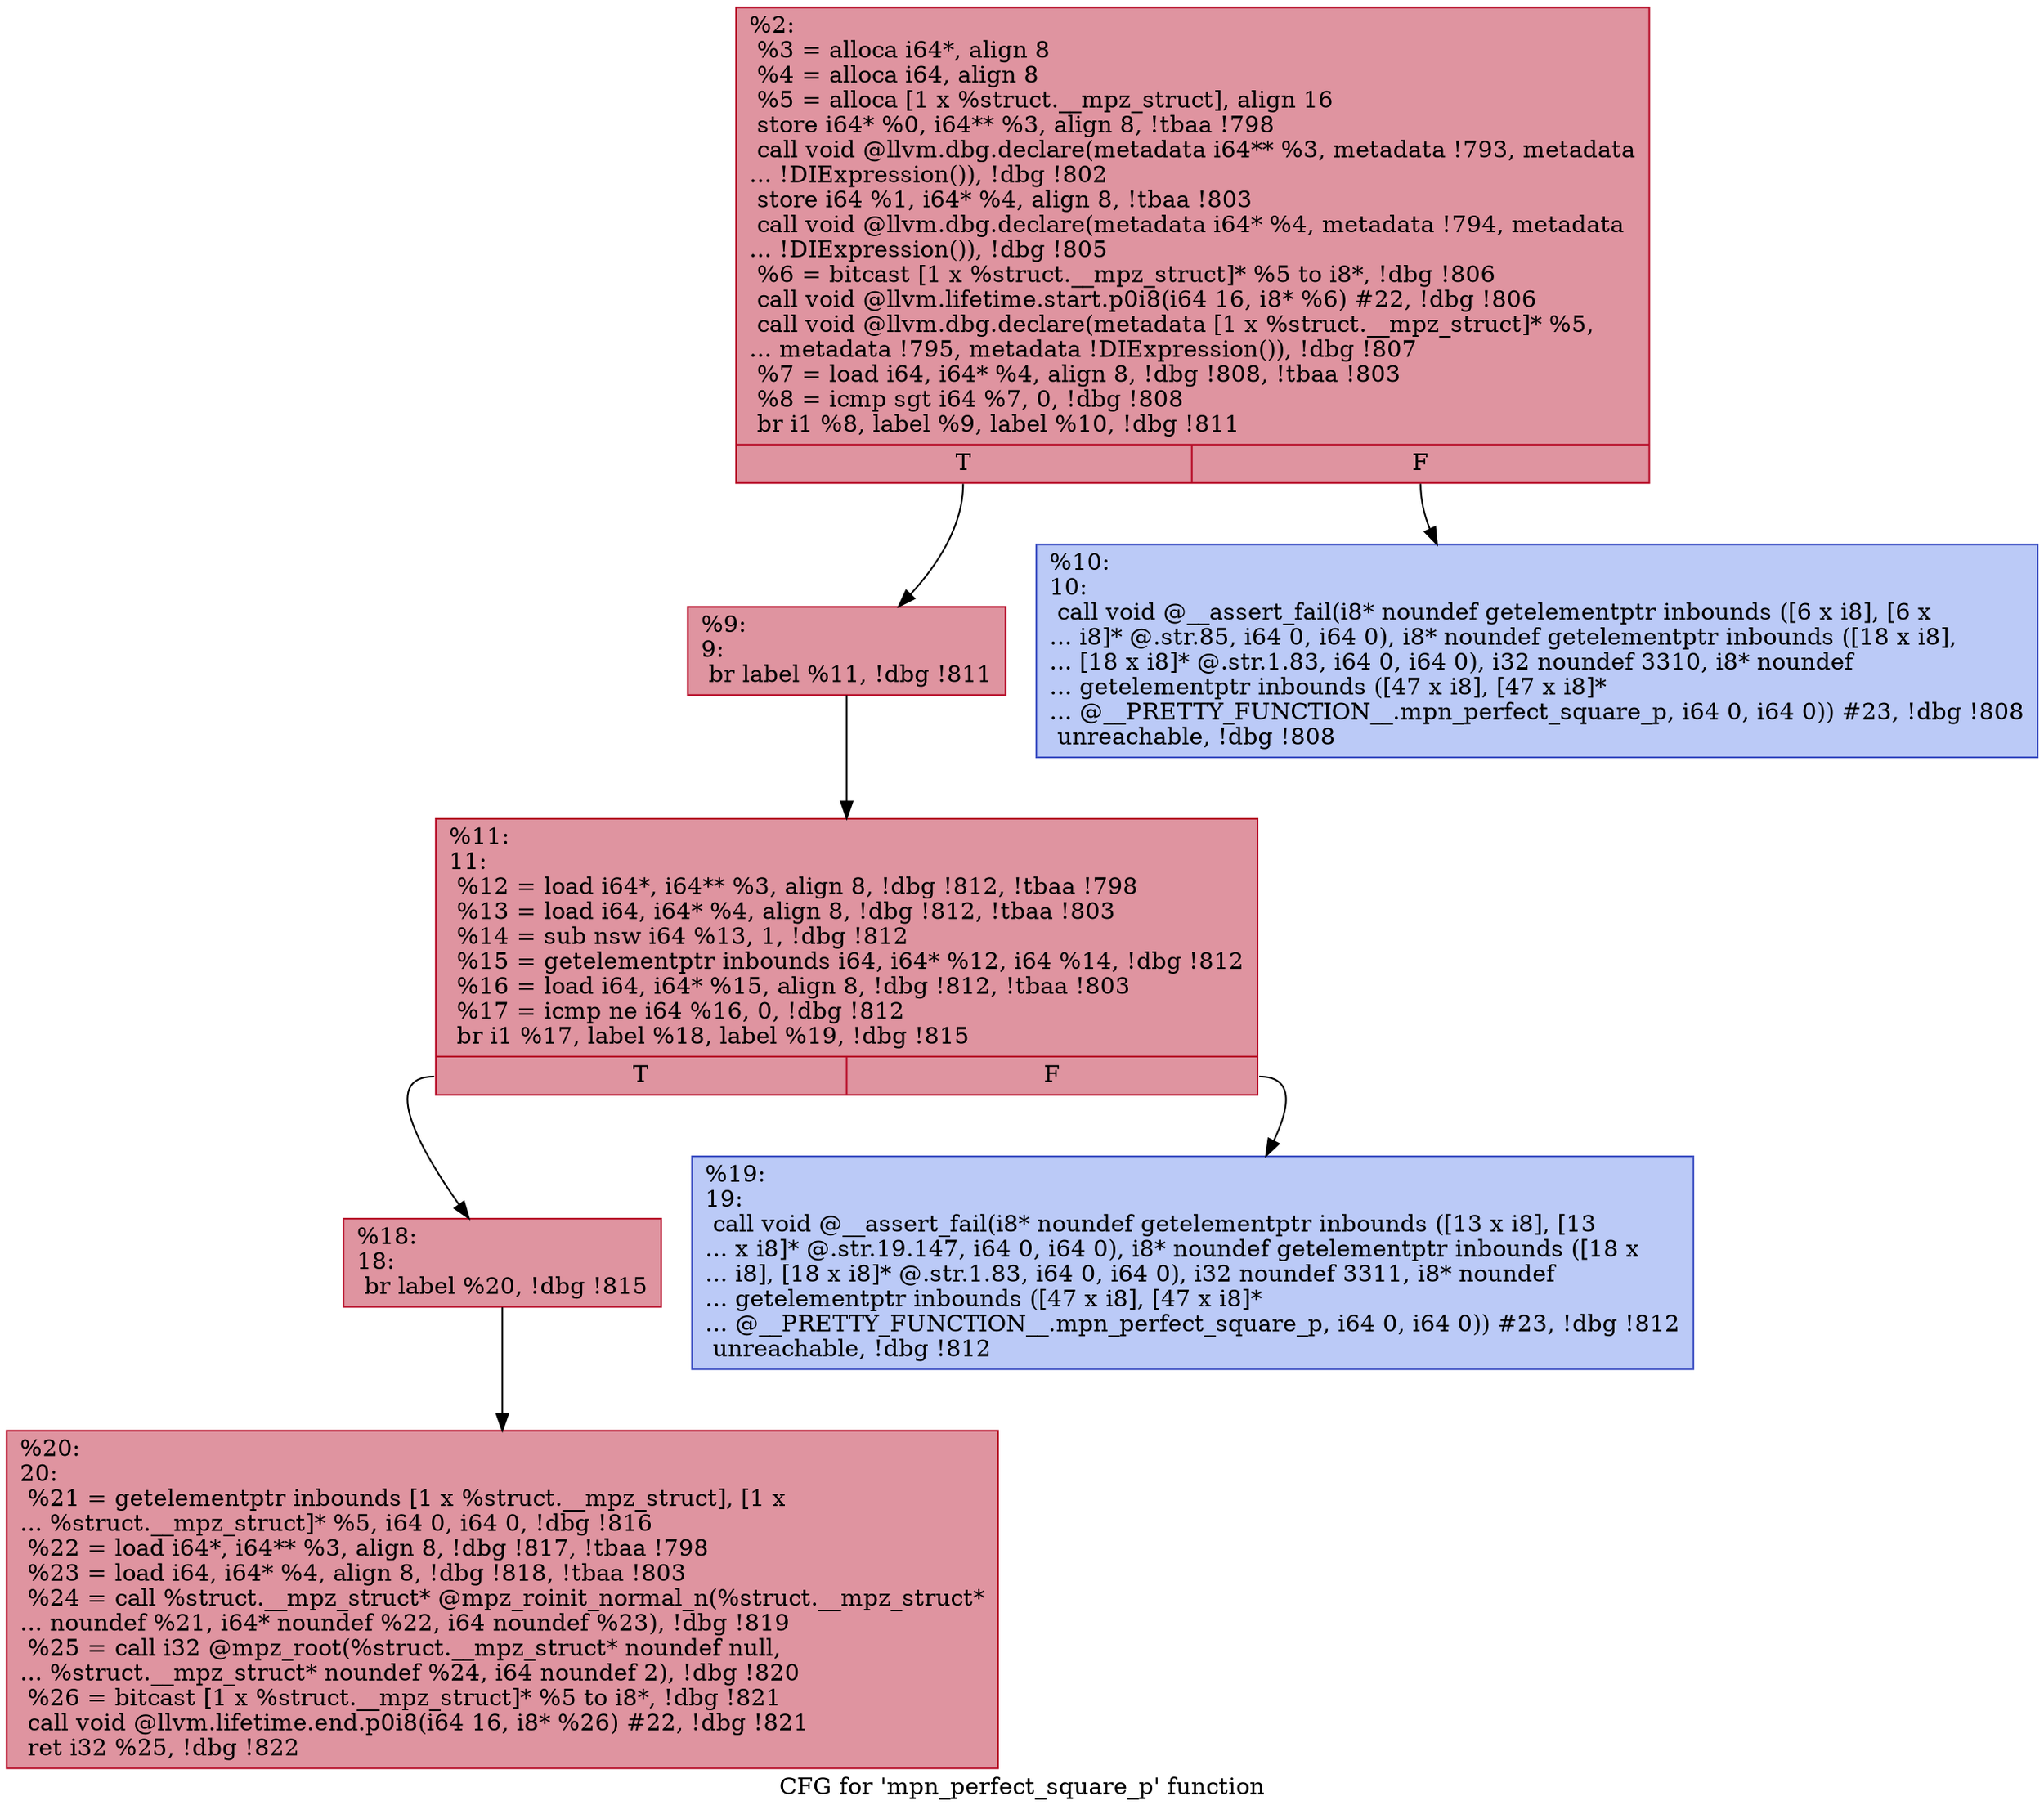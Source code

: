 digraph "CFG for 'mpn_perfect_square_p' function" {
	label="CFG for 'mpn_perfect_square_p' function";

	Node0x281cac0 [shape=record,color="#b70d28ff", style=filled, fillcolor="#b70d2870",label="{%2:\l  %3 = alloca i64*, align 8\l  %4 = alloca i64, align 8\l  %5 = alloca [1 x %struct.__mpz_struct], align 16\l  store i64* %0, i64** %3, align 8, !tbaa !798\l  call void @llvm.dbg.declare(metadata i64** %3, metadata !793, metadata\l... !DIExpression()), !dbg !802\l  store i64 %1, i64* %4, align 8, !tbaa !803\l  call void @llvm.dbg.declare(metadata i64* %4, metadata !794, metadata\l... !DIExpression()), !dbg !805\l  %6 = bitcast [1 x %struct.__mpz_struct]* %5 to i8*, !dbg !806\l  call void @llvm.lifetime.start.p0i8(i64 16, i8* %6) #22, !dbg !806\l  call void @llvm.dbg.declare(metadata [1 x %struct.__mpz_struct]* %5,\l... metadata !795, metadata !DIExpression()), !dbg !807\l  %7 = load i64, i64* %4, align 8, !dbg !808, !tbaa !803\l  %8 = icmp sgt i64 %7, 0, !dbg !808\l  br i1 %8, label %9, label %10, !dbg !811\l|{<s0>T|<s1>F}}"];
	Node0x281cac0:s0 -> Node0x281dc00;
	Node0x281cac0:s1 -> Node0x281dc50;
	Node0x281dc00 [shape=record,color="#b70d28ff", style=filled, fillcolor="#b70d2870",label="{%9:\l9:                                                \l  br label %11, !dbg !811\l}"];
	Node0x281dc00 -> Node0x281dca0;
	Node0x281dc50 [shape=record,color="#3d50c3ff", style=filled, fillcolor="#6687ed70",label="{%10:\l10:                                               \l  call void @__assert_fail(i8* noundef getelementptr inbounds ([6 x i8], [6 x\l... i8]* @.str.85, i64 0, i64 0), i8* noundef getelementptr inbounds ([18 x i8],\l... [18 x i8]* @.str.1.83, i64 0, i64 0), i32 noundef 3310, i8* noundef\l... getelementptr inbounds ([47 x i8], [47 x i8]*\l... @__PRETTY_FUNCTION__.mpn_perfect_square_p, i64 0, i64 0)) #23, !dbg !808\l  unreachable, !dbg !808\l}"];
	Node0x281dca0 [shape=record,color="#b70d28ff", style=filled, fillcolor="#b70d2870",label="{%11:\l11:                                               \l  %12 = load i64*, i64** %3, align 8, !dbg !812, !tbaa !798\l  %13 = load i64, i64* %4, align 8, !dbg !812, !tbaa !803\l  %14 = sub nsw i64 %13, 1, !dbg !812\l  %15 = getelementptr inbounds i64, i64* %12, i64 %14, !dbg !812\l  %16 = load i64, i64* %15, align 8, !dbg !812, !tbaa !803\l  %17 = icmp ne i64 %16, 0, !dbg !812\l  br i1 %17, label %18, label %19, !dbg !815\l|{<s0>T|<s1>F}}"];
	Node0x281dca0:s0 -> Node0x281dcf0;
	Node0x281dca0:s1 -> Node0x281dd40;
	Node0x281dcf0 [shape=record,color="#b70d28ff", style=filled, fillcolor="#b70d2870",label="{%18:\l18:                                               \l  br label %20, !dbg !815\l}"];
	Node0x281dcf0 -> Node0x281dd90;
	Node0x281dd40 [shape=record,color="#3d50c3ff", style=filled, fillcolor="#6687ed70",label="{%19:\l19:                                               \l  call void @__assert_fail(i8* noundef getelementptr inbounds ([13 x i8], [13\l... x i8]* @.str.19.147, i64 0, i64 0), i8* noundef getelementptr inbounds ([18 x\l... i8], [18 x i8]* @.str.1.83, i64 0, i64 0), i32 noundef 3311, i8* noundef\l... getelementptr inbounds ([47 x i8], [47 x i8]*\l... @__PRETTY_FUNCTION__.mpn_perfect_square_p, i64 0, i64 0)) #23, !dbg !812\l  unreachable, !dbg !812\l}"];
	Node0x281dd90 [shape=record,color="#b70d28ff", style=filled, fillcolor="#b70d2870",label="{%20:\l20:                                               \l  %21 = getelementptr inbounds [1 x %struct.__mpz_struct], [1 x\l... %struct.__mpz_struct]* %5, i64 0, i64 0, !dbg !816\l  %22 = load i64*, i64** %3, align 8, !dbg !817, !tbaa !798\l  %23 = load i64, i64* %4, align 8, !dbg !818, !tbaa !803\l  %24 = call %struct.__mpz_struct* @mpz_roinit_normal_n(%struct.__mpz_struct*\l... noundef %21, i64* noundef %22, i64 noundef %23), !dbg !819\l  %25 = call i32 @mpz_root(%struct.__mpz_struct* noundef null,\l... %struct.__mpz_struct* noundef %24, i64 noundef 2), !dbg !820\l  %26 = bitcast [1 x %struct.__mpz_struct]* %5 to i8*, !dbg !821\l  call void @llvm.lifetime.end.p0i8(i64 16, i8* %26) #22, !dbg !821\l  ret i32 %25, !dbg !822\l}"];
}
